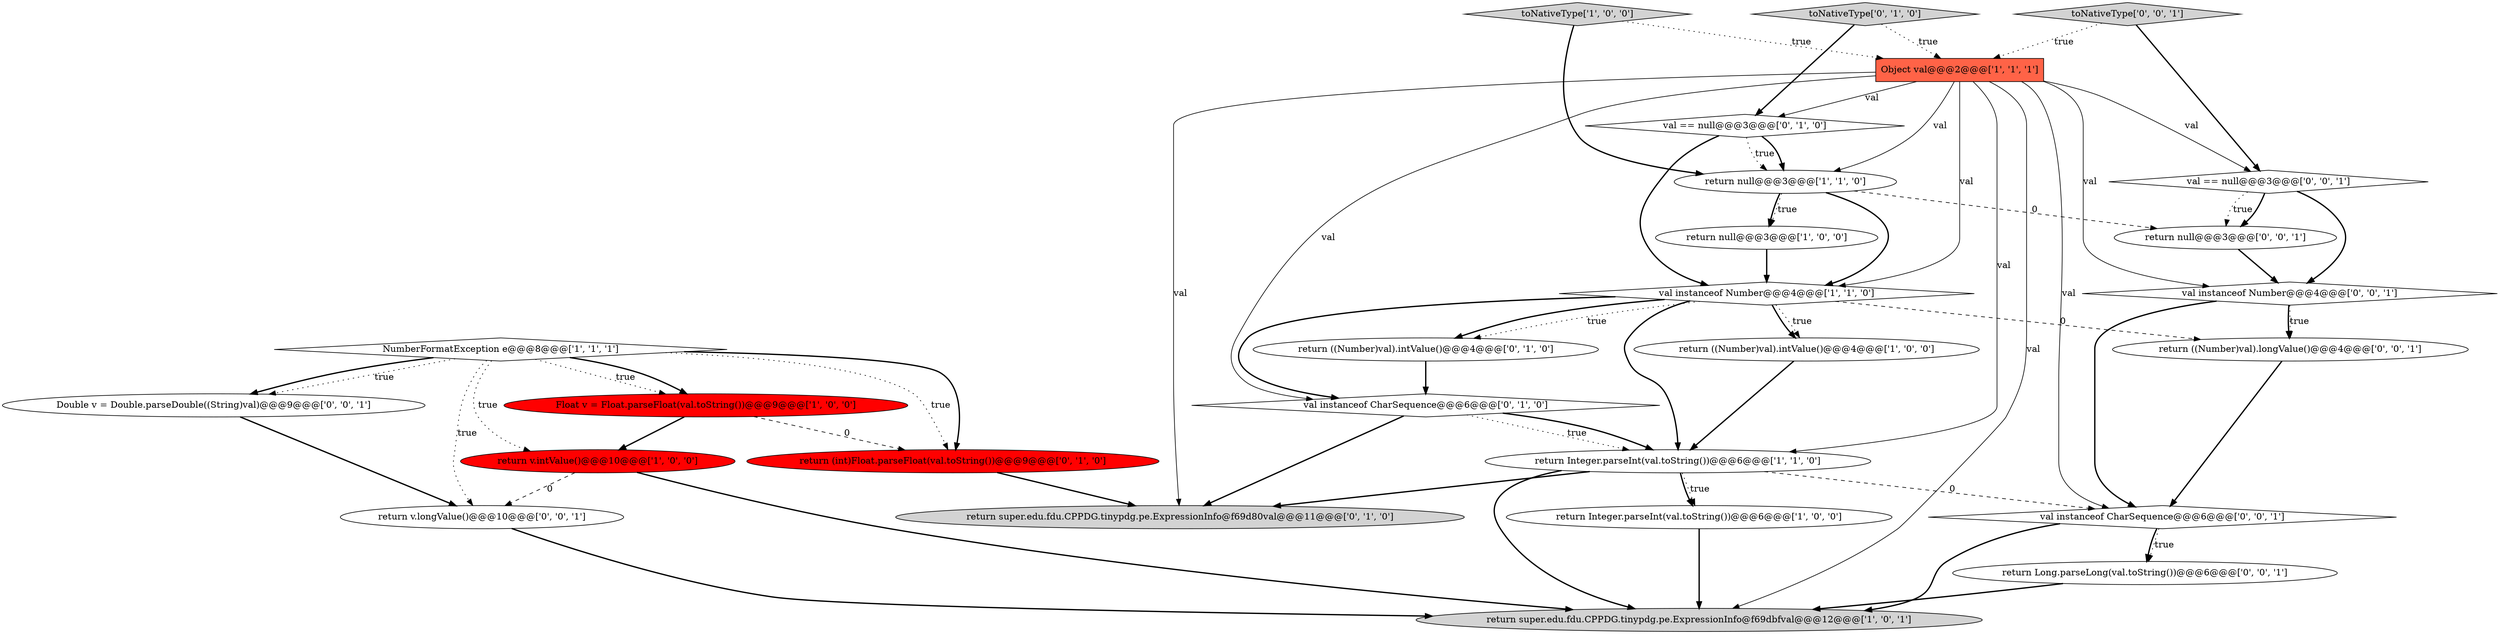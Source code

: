 digraph {
25 [style = filled, label = "return ((Number)val).longValue()@@@4@@@['0', '0', '1']", fillcolor = white, shape = ellipse image = "AAA0AAABBB3BBB"];
4 [style = filled, label = "NumberFormatException e@@@8@@@['1', '1', '1']", fillcolor = white, shape = diamond image = "AAA0AAABBB1BBB"];
21 [style = filled, label = "return v.longValue()@@@10@@@['0', '0', '1']", fillcolor = white, shape = ellipse image = "AAA0AAABBB3BBB"];
18 [style = filled, label = "return Long.parseLong(val.toString())@@@6@@@['0', '0', '1']", fillcolor = white, shape = ellipse image = "AAA0AAABBB3BBB"];
26 [style = filled, label = "return null@@@3@@@['0', '0', '1']", fillcolor = white, shape = ellipse image = "AAA0AAABBB3BBB"];
16 [style = filled, label = "val == null@@@3@@@['0', '1', '0']", fillcolor = white, shape = diamond image = "AAA0AAABBB2BBB"];
2 [style = filled, label = "return Integer.parseInt(val.toString())@@@6@@@['1', '0', '0']", fillcolor = white, shape = ellipse image = "AAA0AAABBB1BBB"];
5 [style = filled, label = "return ((Number)val).intValue()@@@4@@@['1', '0', '0']", fillcolor = white, shape = ellipse image = "AAA0AAABBB1BBB"];
8 [style = filled, label = "return null@@@3@@@['1', '1', '0']", fillcolor = white, shape = ellipse image = "AAA0AAABBB1BBB"];
14 [style = filled, label = "return (int)Float.parseFloat(val.toString())@@@9@@@['0', '1', '0']", fillcolor = red, shape = ellipse image = "AAA1AAABBB2BBB"];
17 [style = filled, label = "val instanceof CharSequence@@@6@@@['0', '1', '0']", fillcolor = white, shape = diamond image = "AAA0AAABBB2BBB"];
0 [style = filled, label = "Float v = Float.parseFloat(val.toString())@@@9@@@['1', '0', '0']", fillcolor = red, shape = ellipse image = "AAA1AAABBB1BBB"];
7 [style = filled, label = "return super.edu.fdu.CPPDG.tinypdg.pe.ExpressionInfo@f69dbfval@@@12@@@['1', '0', '1']", fillcolor = lightgray, shape = ellipse image = "AAA0AAABBB1BBB"];
13 [style = filled, label = "return ((Number)val).intValue()@@@4@@@['0', '1', '0']", fillcolor = white, shape = ellipse image = "AAA0AAABBB2BBB"];
3 [style = filled, label = "return Integer.parseInt(val.toString())@@@6@@@['1', '1', '0']", fillcolor = white, shape = ellipse image = "AAA0AAABBB1BBB"];
12 [style = filled, label = "toNativeType['0', '1', '0']", fillcolor = lightgray, shape = diamond image = "AAA0AAABBB2BBB"];
24 [style = filled, label = "toNativeType['0', '0', '1']", fillcolor = lightgray, shape = diamond image = "AAA0AAABBB3BBB"];
10 [style = filled, label = "return v.intValue()@@@10@@@['1', '0', '0']", fillcolor = red, shape = ellipse image = "AAA1AAABBB1BBB"];
11 [style = filled, label = "toNativeType['1', '0', '0']", fillcolor = lightgray, shape = diamond image = "AAA0AAABBB1BBB"];
22 [style = filled, label = "Double v = Double.parseDouble((String)val)@@@9@@@['0', '0', '1']", fillcolor = white, shape = ellipse image = "AAA0AAABBB3BBB"];
15 [style = filled, label = "return super.edu.fdu.CPPDG.tinypdg.pe.ExpressionInfo@f69d80val@@@11@@@['0', '1', '0']", fillcolor = lightgray, shape = ellipse image = "AAA0AAABBB2BBB"];
9 [style = filled, label = "Object val@@@2@@@['1', '1', '1']", fillcolor = tomato, shape = box image = "AAA0AAABBB1BBB"];
23 [style = filled, label = "val instanceof Number@@@4@@@['0', '0', '1']", fillcolor = white, shape = diamond image = "AAA0AAABBB3BBB"];
19 [style = filled, label = "val == null@@@3@@@['0', '0', '1']", fillcolor = white, shape = diamond image = "AAA0AAABBB3BBB"];
20 [style = filled, label = "val instanceof CharSequence@@@6@@@['0', '0', '1']", fillcolor = white, shape = diamond image = "AAA0AAABBB3BBB"];
6 [style = filled, label = "val instanceof Number@@@4@@@['1', '1', '0']", fillcolor = white, shape = diamond image = "AAA0AAABBB1BBB"];
1 [style = filled, label = "return null@@@3@@@['1', '0', '0']", fillcolor = white, shape = ellipse image = "AAA0AAABBB1BBB"];
5->3 [style = bold, label=""];
6->17 [style = bold, label=""];
16->8 [style = dotted, label="true"];
6->3 [style = bold, label=""];
23->25 [style = bold, label=""];
4->14 [style = bold, label=""];
23->20 [style = bold, label=""];
10->21 [style = dashed, label="0"];
24->19 [style = bold, label=""];
19->26 [style = dotted, label="true"];
16->8 [style = bold, label=""];
4->10 [style = dotted, label="true"];
9->3 [style = solid, label="val"];
9->8 [style = solid, label="val"];
16->6 [style = bold, label=""];
6->13 [style = dotted, label="true"];
4->0 [style = dotted, label="true"];
9->6 [style = solid, label="val"];
22->21 [style = bold, label=""];
24->9 [style = dotted, label="true"];
0->14 [style = dashed, label="0"];
11->9 [style = dotted, label="true"];
8->6 [style = bold, label=""];
3->15 [style = bold, label=""];
12->16 [style = bold, label=""];
9->20 [style = solid, label="val"];
4->14 [style = dotted, label="true"];
10->7 [style = bold, label=""];
17->3 [style = dotted, label="true"];
4->0 [style = bold, label=""];
9->15 [style = solid, label="val"];
20->18 [style = bold, label=""];
8->1 [style = dotted, label="true"];
4->21 [style = dotted, label="true"];
8->1 [style = bold, label=""];
9->19 [style = solid, label="val"];
6->5 [style = bold, label=""];
6->5 [style = dotted, label="true"];
0->10 [style = bold, label=""];
1->6 [style = bold, label=""];
13->17 [style = bold, label=""];
25->20 [style = bold, label=""];
3->2 [style = bold, label=""];
6->25 [style = dashed, label="0"];
3->7 [style = bold, label=""];
4->22 [style = dotted, label="true"];
19->26 [style = bold, label=""];
19->23 [style = bold, label=""];
9->7 [style = solid, label="val"];
6->13 [style = bold, label=""];
9->17 [style = solid, label="val"];
26->23 [style = bold, label=""];
3->20 [style = dashed, label="0"];
9->16 [style = solid, label="val"];
17->15 [style = bold, label=""];
20->18 [style = dotted, label="true"];
17->3 [style = bold, label=""];
21->7 [style = bold, label=""];
11->8 [style = bold, label=""];
14->15 [style = bold, label=""];
2->7 [style = bold, label=""];
20->7 [style = bold, label=""];
18->7 [style = bold, label=""];
23->25 [style = dotted, label="true"];
4->22 [style = bold, label=""];
3->2 [style = dotted, label="true"];
9->23 [style = solid, label="val"];
12->9 [style = dotted, label="true"];
8->26 [style = dashed, label="0"];
}
